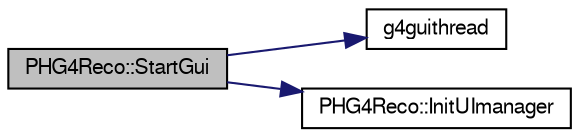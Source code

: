 digraph "PHG4Reco::StartGui"
{
  bgcolor="transparent";
  edge [fontname="FreeSans",fontsize="10",labelfontname="FreeSans",labelfontsize="10"];
  node [fontname="FreeSans",fontsize="10",shape=record];
  rankdir="LR";
  Node1 [label="PHG4Reco::StartGui",height=0.2,width=0.4,color="black", fillcolor="grey75", style="filled" fontcolor="black"];
  Node1 -> Node2 [color="midnightblue",fontsize="10",style="solid",fontname="FreeSans"];
  Node2 [label="g4guithread",height=0.2,width=0.4,color="black",URL="$d2/dcb/PHG4Reco_8cc.html#a4dbc25d487f7308828b303145063304e"];
  Node1 -> Node3 [color="midnightblue",fontsize="10",style="solid",fontname="FreeSans"];
  Node3 [label="PHG4Reco::InitUImanager",height=0.2,width=0.4,color="black",URL="$d0/d78/classPHG4Reco.html#ad0f5beaf012e51404b712277818c6b36"];
}
